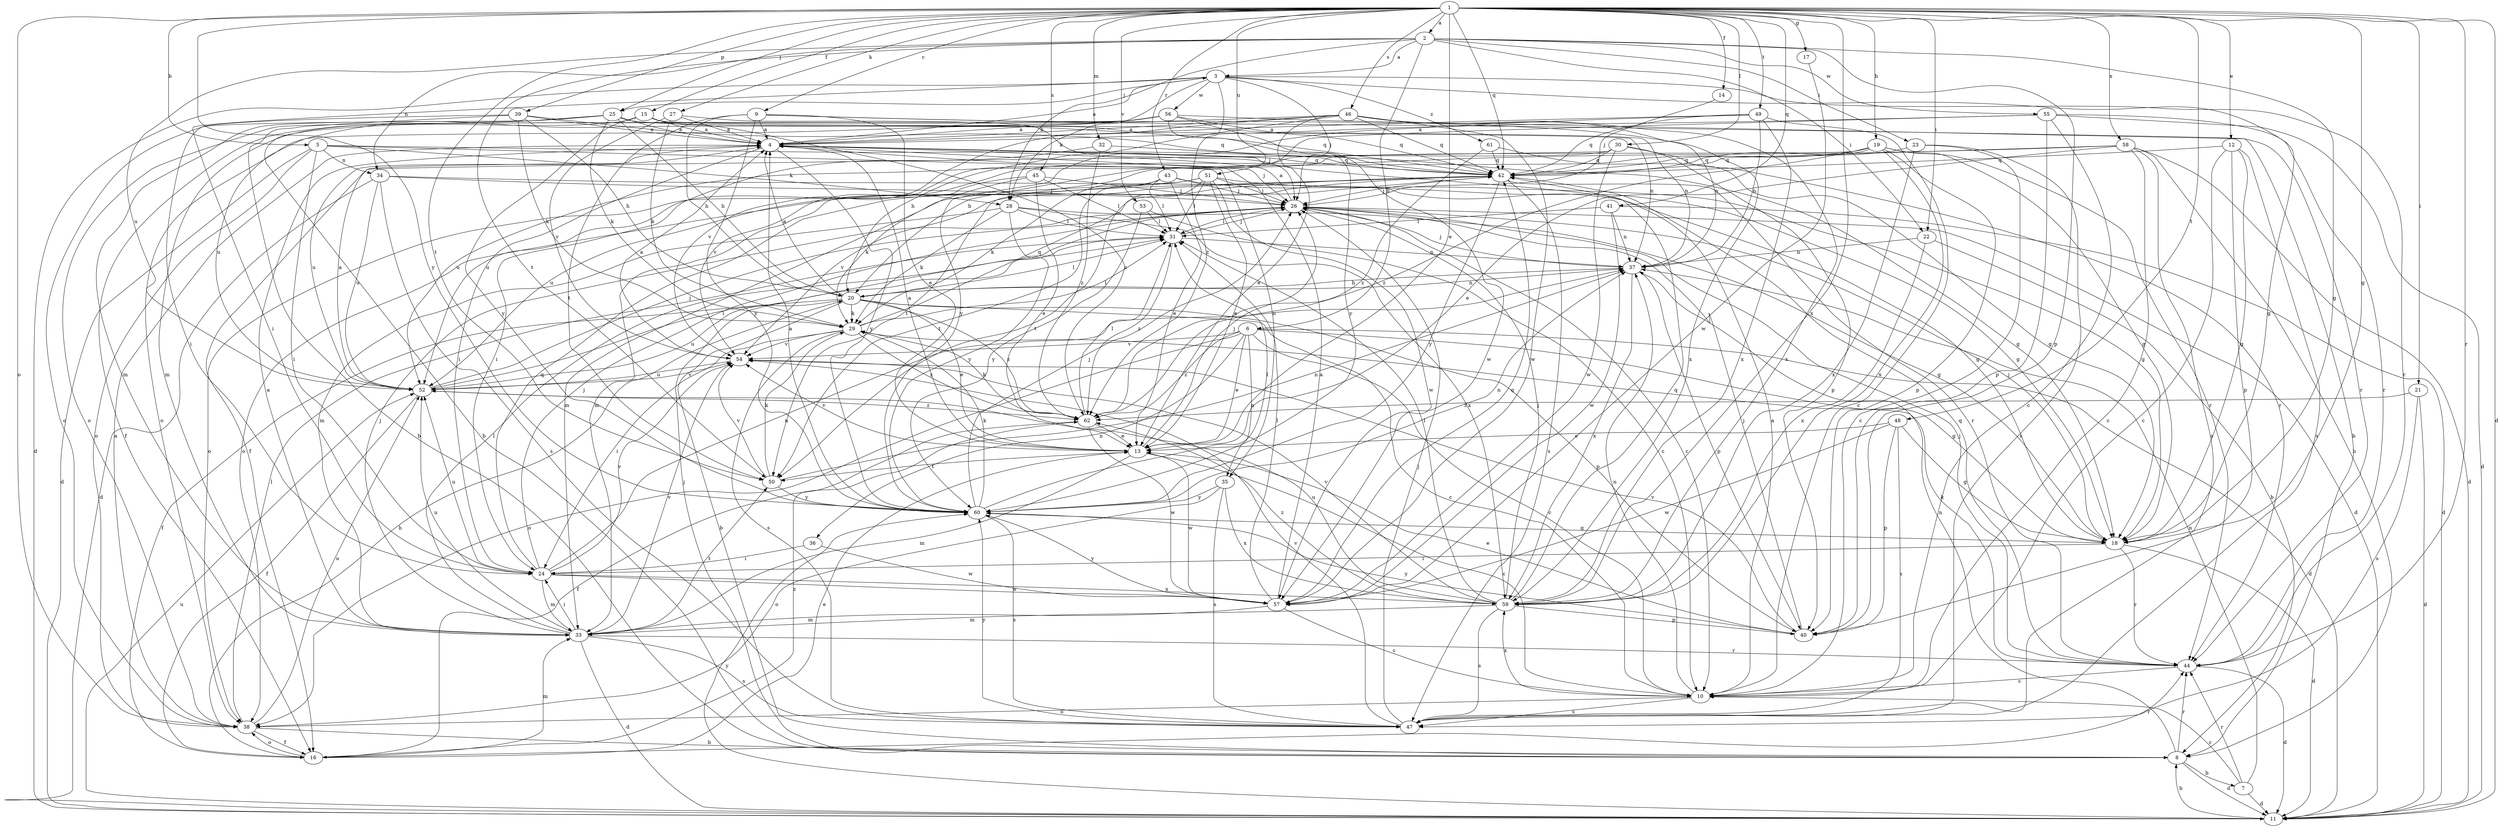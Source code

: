 strict digraph  {
	1 -> 2 [label=a];
	2 -> 3 [label=a];
	4 -> 3 [label=a];
	9 -> 4 [label=a];
	10 -> 4 [label=a];
	13 -> 4 [label=a];
	15 -> 4 [label=a];
	20 -> 4 [label=a];
	25 -> 4 [label=a];
	26 -> 4 [label=a];
	27 -> 4 [label=a];
	33 -> 4 [label=a];
	38 -> 4 [label=a];
	39 -> 4 [label=a];
	46 -> 4 [label=a];
	49 -> 4 [label=a];
	52 -> 4 [label=a];
	54 -> 4 [label=a];
	55 -> 4 [label=a];
	56 -> 4 [label=a];
	57 -> 4 [label=a];
	60 -> 4 [label=a];
	1 -> 5 [label=b];
	2 -> 6 [label=b];
	8 -> 7 [label=b];
	11 -> 8 [label=b];
	20 -> 8 [label=b];
	22 -> 8 [label=b];
	25 -> 8 [label=b];
	38 -> 8 [label=b];
	39 -> 8 [label=b];
	56 -> 8 [label=b];
	58 -> 8 [label=b];
	1 -> 9 [label=c];
	6 -> 10 [label=c];
	7 -> 10 [label=c];
	12 -> 10 [label=c];
	13 -> 10 [label=c];
	20 -> 10 [label=c];
	23 -> 10 [label=c];
	26 -> 10 [label=c];
	44 -> 10 [label=c];
	49 -> 10 [label=c];
	53 -> 10 [label=c];
	55 -> 10 [label=c];
	57 -> 10 [label=c];
	58 -> 10 [label=c];
	1 -> 11 [label=d];
	3 -> 11 [label=d];
	5 -> 11 [label=d];
	6 -> 11 [label=d];
	7 -> 11 [label=d];
	8 -> 11 [label=d];
	18 -> 11 [label=d];
	21 -> 11 [label=d];
	26 -> 11 [label=d];
	33 -> 11 [label=d];
	34 -> 11 [label=d];
	41 -> 11 [label=d];
	44 -> 11 [label=d];
	55 -> 11 [label=d];
	58 -> 11 [label=d];
	1 -> 12 [label=e];
	1 -> 13 [label=e];
	6 -> 13 [label=e];
	9 -> 13 [label=e];
	16 -> 13 [label=e];
	20 -> 13 [label=e];
	40 -> 13 [label=e];
	43 -> 13 [label=e];
	45 -> 13 [label=e];
	46 -> 13 [label=e];
	48 -> 13 [label=e];
	51 -> 13 [label=e];
	58 -> 13 [label=e];
	62 -> 13 [label=e];
	1 -> 14 [label=f];
	1 -> 15 [label=f];
	20 -> 16 [label=f];
	30 -> 16 [label=f];
	38 -> 16 [label=f];
	52 -> 16 [label=f];
	56 -> 16 [label=f];
	62 -> 16 [label=f];
	1 -> 17 [label=g];
	1 -> 18 [label=g];
	2 -> 18 [label=g];
	3 -> 18 [label=g];
	5 -> 18 [label=g];
	6 -> 18 [label=g];
	12 -> 18 [label=g];
	19 -> 18 [label=g];
	28 -> 18 [label=g];
	34 -> 18 [label=g];
	43 -> 18 [label=g];
	48 -> 18 [label=g];
	51 -> 18 [label=g];
	60 -> 18 [label=g];
	61 -> 18 [label=g];
	1 -> 19 [label=h];
	9 -> 20 [label=h];
	16 -> 20 [label=h];
	25 -> 20 [label=h];
	37 -> 20 [label=h];
	39 -> 20 [label=h];
	46 -> 20 [label=h];
	55 -> 20 [label=h];
	1 -> 21 [label=i];
	1 -> 22 [label=i];
	2 -> 22 [label=i];
	2 -> 23 [label=i];
	3 -> 24 [label=i];
	4 -> 24 [label=i];
	5 -> 24 [label=i];
	18 -> 24 [label=i];
	29 -> 24 [label=i];
	32 -> 24 [label=i];
	33 -> 24 [label=i];
	36 -> 24 [label=i];
	39 -> 24 [label=i];
	1 -> 25 [label=j];
	3 -> 25 [label=j];
	3 -> 26 [label=j];
	4 -> 26 [label=j];
	8 -> 26 [label=j];
	13 -> 26 [label=j];
	14 -> 26 [label=j];
	18 -> 26 [label=j];
	24 -> 26 [label=j];
	27 -> 26 [label=j];
	31 -> 26 [label=j];
	33 -> 26 [label=j];
	34 -> 26 [label=j];
	37 -> 26 [label=j];
	40 -> 26 [label=j];
	42 -> 26 [label=j];
	43 -> 26 [label=j];
	44 -> 26 [label=j];
	45 -> 26 [label=j];
	47 -> 26 [label=j];
	51 -> 26 [label=j];
	52 -> 26 [label=j];
	59 -> 26 [label=j];
	60 -> 26 [label=j];
	1 -> 27 [label=k];
	2 -> 28 [label=k];
	3 -> 28 [label=k];
	5 -> 28 [label=k];
	20 -> 29 [label=k];
	25 -> 29 [label=k];
	27 -> 29 [label=k];
	28 -> 29 [label=k];
	39 -> 29 [label=k];
	43 -> 29 [label=k];
	44 -> 29 [label=k];
	45 -> 29 [label=k];
	50 -> 29 [label=k];
	60 -> 29 [label=k];
	62 -> 29 [label=k];
	1 -> 30 [label=l];
	20 -> 31 [label=l];
	26 -> 31 [label=l];
	28 -> 31 [label=l];
	29 -> 31 [label=l];
	33 -> 31 [label=l];
	38 -> 31 [label=l];
	41 -> 31 [label=l];
	43 -> 31 [label=l];
	45 -> 31 [label=l];
	51 -> 31 [label=l];
	52 -> 31 [label=l];
	53 -> 31 [label=l];
	57 -> 31 [label=l];
	59 -> 31 [label=l];
	60 -> 31 [label=l];
	62 -> 31 [label=l];
	1 -> 32 [label=m];
	13 -> 33 [label=m];
	15 -> 33 [label=m];
	16 -> 33 [label=m];
	24 -> 33 [label=m];
	25 -> 33 [label=m];
	28 -> 33 [label=m];
	42 -> 33 [label=m];
	51 -> 33 [label=m];
	57 -> 33 [label=m];
	59 -> 33 [label=m];
	2 -> 34 [label=n];
	5 -> 34 [label=n];
	5 -> 35 [label=n];
	6 -> 35 [label=n];
	6 -> 36 [label=n];
	7 -> 37 [label=n];
	8 -> 37 [label=n];
	10 -> 37 [label=n];
	15 -> 37 [label=n];
	20 -> 37 [label=n];
	22 -> 37 [label=n];
	24 -> 37 [label=n];
	25 -> 37 [label=n];
	31 -> 37 [label=n];
	41 -> 37 [label=n];
	46 -> 37 [label=n];
	49 -> 37 [label=n];
	50 -> 37 [label=n];
	60 -> 37 [label=n];
	1 -> 38 [label=o];
	5 -> 38 [label=o];
	6 -> 38 [label=o];
	10 -> 38 [label=o];
	16 -> 38 [label=o];
	25 -> 38 [label=o];
	35 -> 38 [label=o];
	42 -> 38 [label=o];
	45 -> 38 [label=o];
	46 -> 38 [label=o];
	56 -> 38 [label=o];
	1 -> 39 [label=p];
	2 -> 40 [label=p];
	12 -> 40 [label=p];
	19 -> 40 [label=p];
	20 -> 40 [label=p];
	30 -> 40 [label=p];
	37 -> 40 [label=p];
	48 -> 40 [label=p];
	55 -> 40 [label=p];
	59 -> 40 [label=p];
	1 -> 41 [label=q];
	1 -> 42 [label=q];
	4 -> 42 [label=q];
	12 -> 42 [label=q];
	19 -> 42 [label=q];
	23 -> 42 [label=q];
	24 -> 42 [label=q];
	25 -> 42 [label=q];
	29 -> 42 [label=q];
	30 -> 42 [label=q];
	32 -> 42 [label=q];
	39 -> 42 [label=q];
	44 -> 42 [label=q];
	46 -> 42 [label=q];
	49 -> 42 [label=q];
	56 -> 42 [label=q];
	57 -> 42 [label=q];
	58 -> 42 [label=q];
	59 -> 42 [label=q];
	61 -> 42 [label=q];
	1 -> 43 [label=r];
	1 -> 44 [label=r];
	3 -> 44 [label=r];
	7 -> 44 [label=r];
	8 -> 44 [label=r];
	9 -> 44 [label=r];
	16 -> 44 [label=r];
	18 -> 44 [label=r];
	19 -> 44 [label=r];
	30 -> 44 [label=r];
	33 -> 44 [label=r];
	42 -> 44 [label=r];
	55 -> 44 [label=r];
	1 -> 45 [label=s];
	1 -> 46 [label=s];
	10 -> 47 [label=s];
	12 -> 47 [label=s];
	21 -> 47 [label=s];
	23 -> 47 [label=s];
	29 -> 47 [label=s];
	33 -> 47 [label=s];
	34 -> 47 [label=s];
	35 -> 47 [label=s];
	42 -> 47 [label=s];
	48 -> 47 [label=s];
	58 -> 47 [label=s];
	59 -> 47 [label=s];
	60 -> 47 [label=s];
	1 -> 48 [label=t];
	1 -> 49 [label=t];
	1 -> 50 [label=t];
	2 -> 50 [label=t];
	9 -> 50 [label=t];
	13 -> 50 [label=t];
	19 -> 50 [label=t];
	33 -> 50 [label=t];
	43 -> 50 [label=t];
	51 -> 50 [label=t];
	1 -> 51 [label=u];
	2 -> 52 [label=u];
	4 -> 52 [label=u];
	11 -> 52 [label=u];
	19 -> 52 [label=u];
	20 -> 52 [label=u];
	24 -> 52 [label=u];
	30 -> 52 [label=u];
	33 -> 52 [label=u];
	34 -> 52 [label=u];
	38 -> 52 [label=u];
	51 -> 52 [label=u];
	54 -> 52 [label=u];
	56 -> 52 [label=u];
	59 -> 52 [label=u];
	1 -> 53 [label=v];
	6 -> 54 [label=v];
	13 -> 54 [label=v];
	24 -> 54 [label=v];
	27 -> 54 [label=v];
	29 -> 54 [label=v];
	33 -> 54 [label=v];
	40 -> 54 [label=v];
	42 -> 54 [label=v];
	46 -> 54 [label=v];
	47 -> 54 [label=v];
	50 -> 54 [label=v];
	52 -> 54 [label=v];
	58 -> 54 [label=v];
	59 -> 54 [label=v];
	2 -> 55 [label=w];
	3 -> 56 [label=w];
	13 -> 57 [label=w];
	17 -> 57 [label=w];
	24 -> 57 [label=w];
	30 -> 57 [label=w];
	36 -> 57 [label=w];
	41 -> 57 [label=w];
	46 -> 57 [label=w];
	48 -> 57 [label=w];
	51 -> 57 [label=w];
	56 -> 57 [label=w];
	62 -> 57 [label=w];
	1 -> 58 [label=x];
	1 -> 59 [label=x];
	9 -> 59 [label=x];
	10 -> 59 [label=x];
	19 -> 59 [label=x];
	22 -> 59 [label=x];
	23 -> 59 [label=x];
	24 -> 59 [label=x];
	28 -> 59 [label=x];
	35 -> 59 [label=x];
	37 -> 59 [label=x];
	46 -> 59 [label=x];
	49 -> 59 [label=x];
	1 -> 60 [label=y];
	4 -> 60 [label=y];
	9 -> 60 [label=y];
	11 -> 60 [label=y];
	15 -> 60 [label=y];
	28 -> 60 [label=y];
	35 -> 60 [label=y];
	40 -> 60 [label=y];
	42 -> 60 [label=y];
	47 -> 60 [label=y];
	49 -> 60 [label=y];
	50 -> 60 [label=y];
	53 -> 60 [label=y];
	56 -> 60 [label=y];
	57 -> 60 [label=y];
	3 -> 61 [label=z];
	3 -> 62 [label=z];
	6 -> 62 [label=z];
	15 -> 62 [label=z];
	16 -> 62 [label=z];
	19 -> 62 [label=z];
	20 -> 62 [label=z];
	21 -> 62 [label=z];
	29 -> 62 [label=z];
	31 -> 62 [label=z];
	32 -> 62 [label=z];
	52 -> 62 [label=z];
	59 -> 62 [label=z];
	61 -> 62 [label=z];
}
